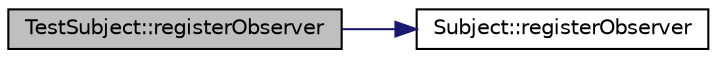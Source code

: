 digraph "TestSubject::registerObserver"
{
 // LATEX_PDF_SIZE
  edge [fontname="Helvetica",fontsize="10",labelfontname="Helvetica",labelfontsize="10"];
  node [fontname="Helvetica",fontsize="10",shape=record];
  rankdir="LR";
  Node1 [label="TestSubject::registerObserver",height=0.2,width=0.4,color="black", fillcolor="grey75", style="filled", fontcolor="black",tooltip="This is the test subject object used to test the observer pattern"];
  Node1 -> Node2 [color="midnightblue",fontsize="10",style="solid",fontname="Helvetica"];
  Node2 [label="Subject::registerObserver",height=0.2,width=0.4,color="black", fillcolor="white", style="filled",URL="$class_subject.html#a4406475155676da74b821029f7ce9467",tooltip=" "];
}
